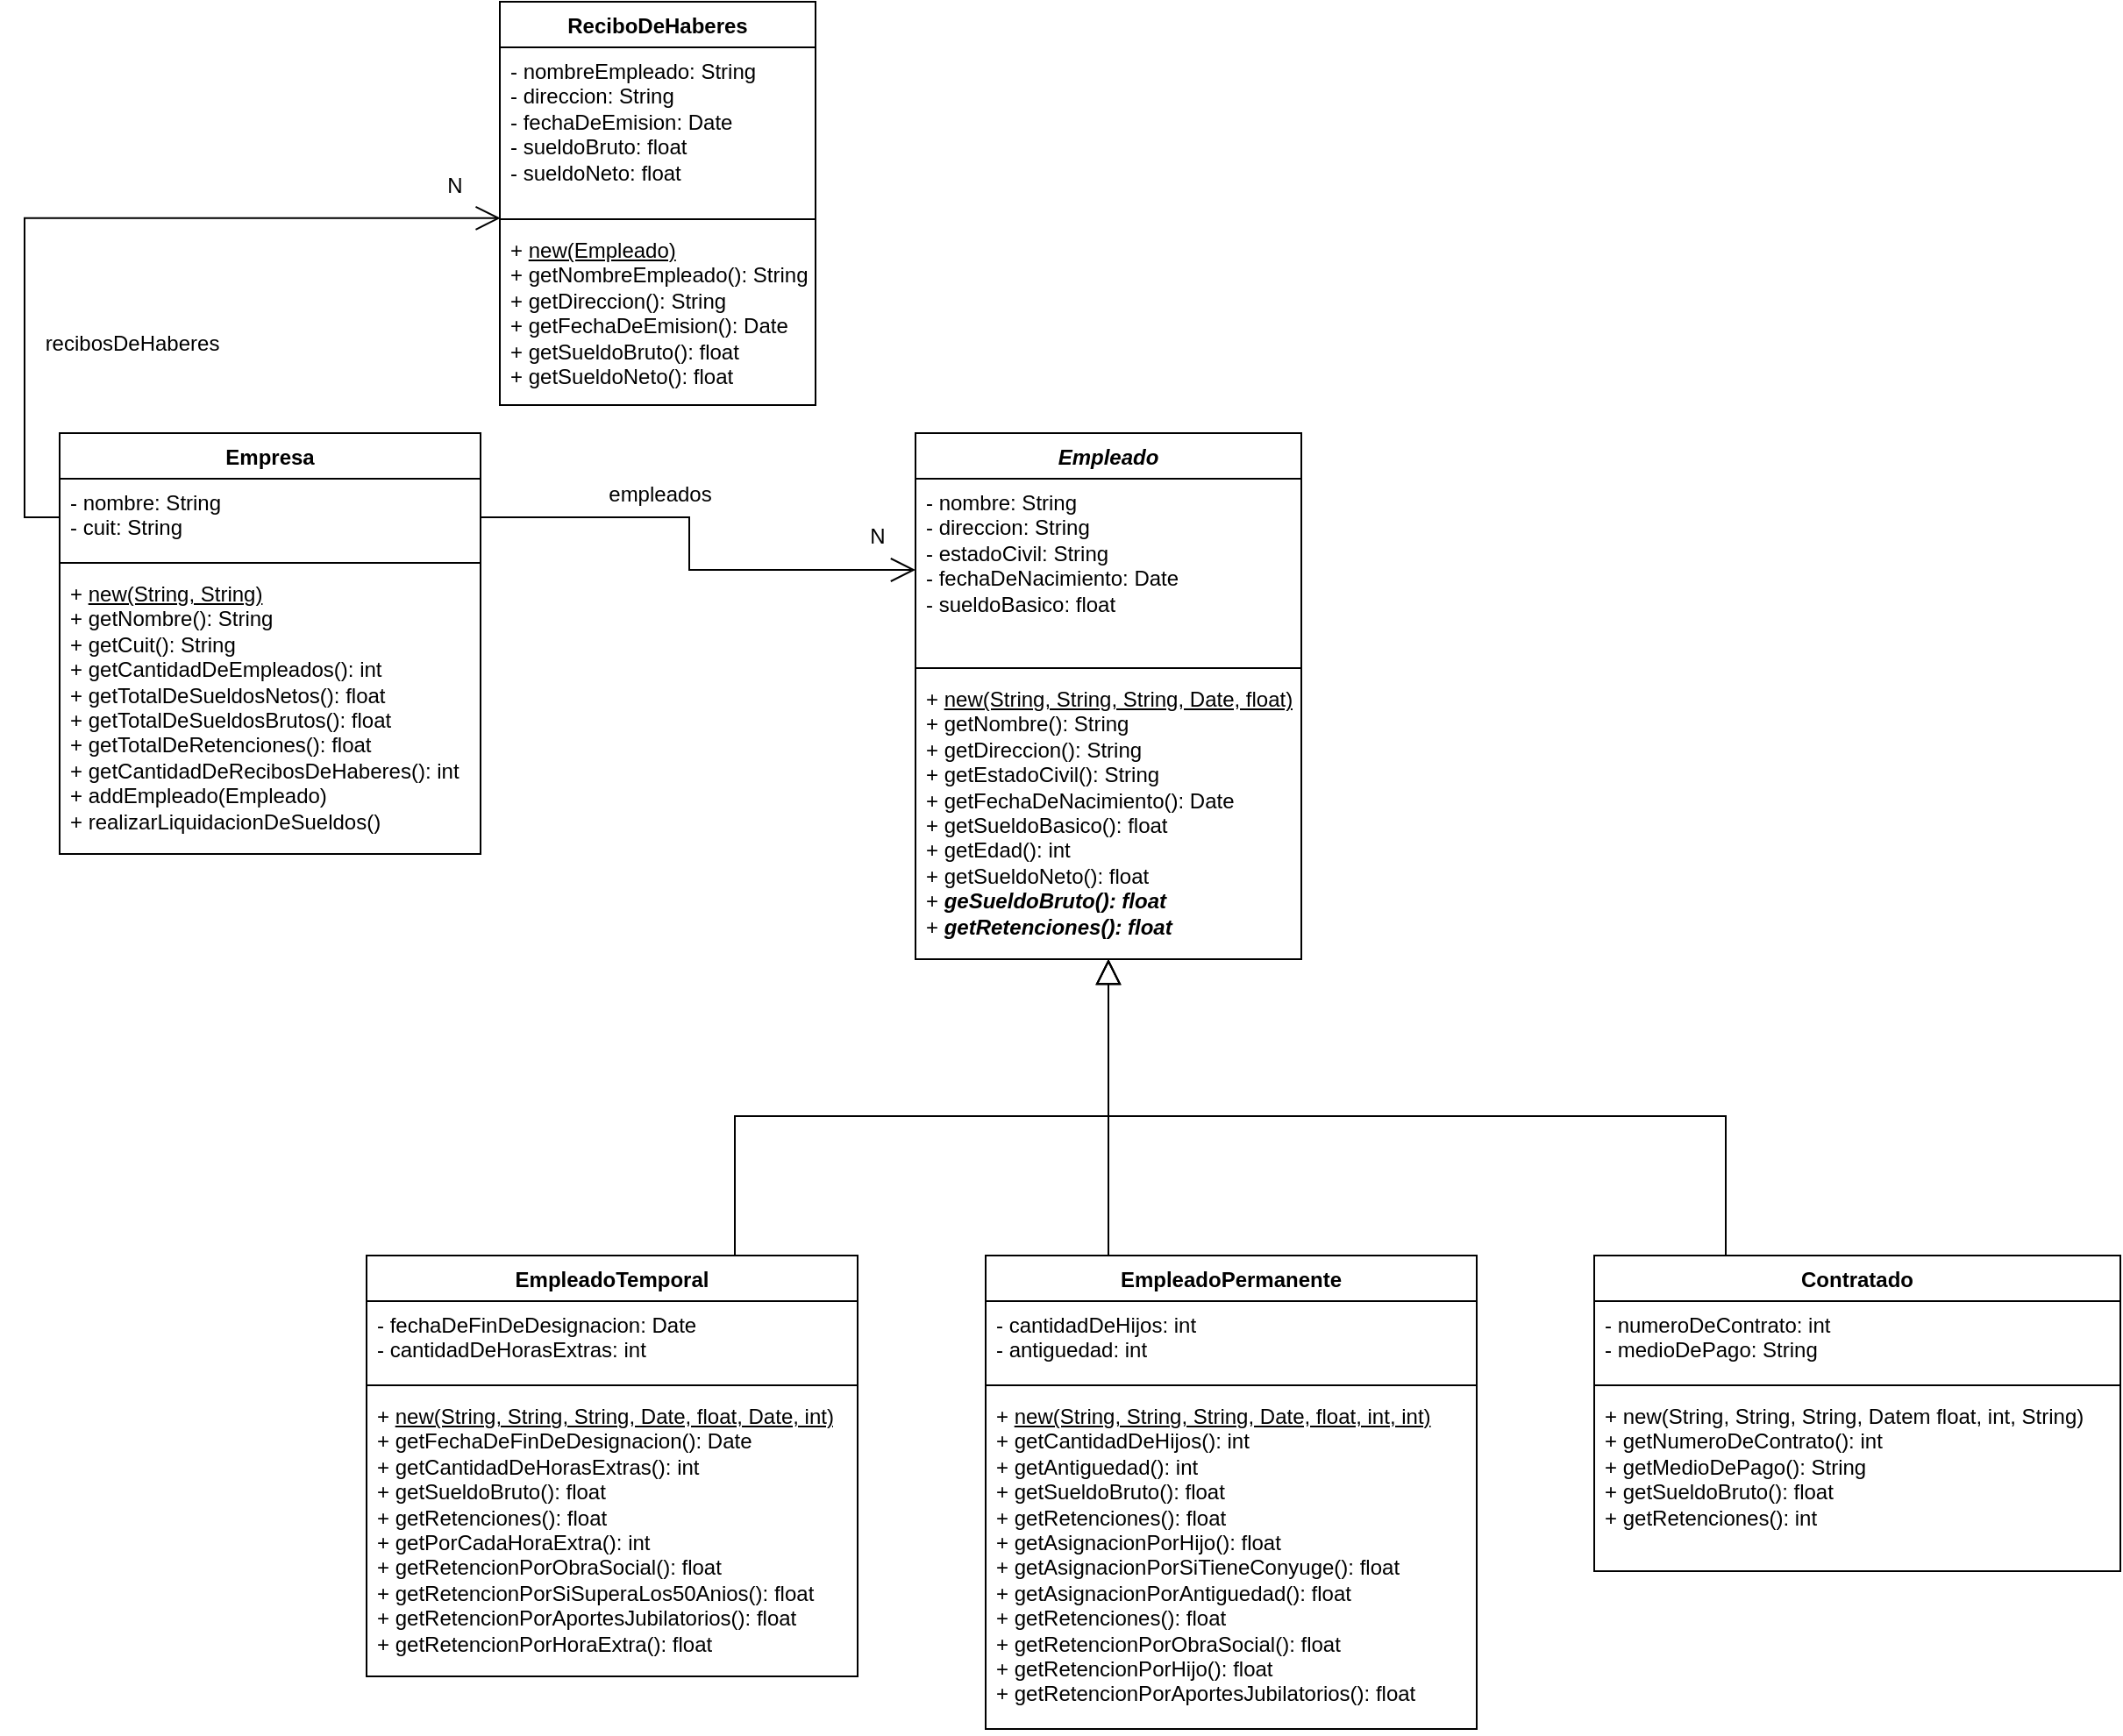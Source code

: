 <mxfile version="26.2.13">
  <diagram name="Página-1" id="mZQW4fi0oKs5TE2i5J2t">
    <mxGraphModel dx="1044" dy="580" grid="1" gridSize="10" guides="1" tooltips="1" connect="1" arrows="1" fold="1" page="1" pageScale="1" pageWidth="827" pageHeight="1169" math="0" shadow="0">
      <root>
        <mxCell id="0" />
        <mxCell id="1" parent="0" />
        <mxCell id="La2GDN7J3TuxR0nn211_-1" value="Empresa" style="swimlane;fontStyle=1;align=center;verticalAlign=top;childLayout=stackLayout;horizontal=1;startSize=26;horizontalStack=0;resizeParent=1;resizeParentMax=0;resizeLast=0;collapsible=1;marginBottom=0;whiteSpace=wrap;html=1;" parent="1" vertex="1">
          <mxGeometry x="45" y="289" width="240" height="240" as="geometry" />
        </mxCell>
        <mxCell id="La2GDN7J3TuxR0nn211_-2" value="- nombre: String&lt;div&gt;- cuit: String&lt;/div&gt;" style="text;strokeColor=none;fillColor=none;align=left;verticalAlign=top;spacingLeft=4;spacingRight=4;overflow=hidden;rotatable=0;points=[[0,0.5],[1,0.5]];portConstraint=eastwest;whiteSpace=wrap;html=1;" parent="La2GDN7J3TuxR0nn211_-1" vertex="1">
          <mxGeometry y="26" width="240" height="44" as="geometry" />
        </mxCell>
        <mxCell id="La2GDN7J3TuxR0nn211_-3" value="" style="line;strokeWidth=1;fillColor=none;align=left;verticalAlign=middle;spacingTop=-1;spacingLeft=3;spacingRight=3;rotatable=0;labelPosition=right;points=[];portConstraint=eastwest;strokeColor=inherit;" parent="La2GDN7J3TuxR0nn211_-1" vertex="1">
          <mxGeometry y="70" width="240" height="8" as="geometry" />
        </mxCell>
        <mxCell id="La2GDN7J3TuxR0nn211_-4" value="+ &lt;u&gt;new(String, String)&lt;/u&gt;&lt;div&gt;+ getNombre(): String&lt;/div&gt;&lt;div&gt;+ getCuit(): String&lt;/div&gt;&lt;div&gt;+ getCantidadDeEmpleados(): int&lt;/div&gt;&lt;div&gt;+ getTotalDeSueldosNetos(): float&lt;/div&gt;&lt;div&gt;+ getTotalDeSueldosBrutos(): float&lt;/div&gt;&lt;div&gt;+ getTotalDeRetenciones(): float&lt;/div&gt;&lt;div&gt;+ getCantidadDeRecibosDeHaberes(): int&lt;/div&gt;&lt;div&gt;+ addEmpleado(Empleado)&lt;/div&gt;&lt;div&gt;+ realizarLiquidacionDeSueldos()&lt;/div&gt;&lt;div&gt;&lt;br&gt;&lt;/div&gt;" style="text;strokeColor=none;fillColor=none;align=left;verticalAlign=top;spacingLeft=4;spacingRight=4;overflow=hidden;rotatable=0;points=[[0,0.5],[1,0.5]];portConstraint=eastwest;whiteSpace=wrap;html=1;" parent="La2GDN7J3TuxR0nn211_-1" vertex="1">
          <mxGeometry y="78" width="240" height="162" as="geometry" />
        </mxCell>
        <mxCell id="La2GDN7J3TuxR0nn211_-5" value="&lt;i&gt;Empleado&lt;/i&gt;" style="swimlane;fontStyle=1;align=center;verticalAlign=top;childLayout=stackLayout;horizontal=1;startSize=26;horizontalStack=0;resizeParent=1;resizeParentMax=0;resizeLast=0;collapsible=1;marginBottom=0;whiteSpace=wrap;html=1;" parent="1" vertex="1">
          <mxGeometry x="533" y="289" width="220" height="300" as="geometry" />
        </mxCell>
        <mxCell id="La2GDN7J3TuxR0nn211_-6" value="- nombre: String&lt;div&gt;- direccion: String&lt;/div&gt;&lt;div&gt;- estadoCivil: String&lt;/div&gt;&lt;div&gt;- fechaDeNacimiento: Date&lt;/div&gt;&lt;div&gt;- sueldoBasico: float&lt;/div&gt;" style="text;strokeColor=none;fillColor=none;align=left;verticalAlign=top;spacingLeft=4;spacingRight=4;overflow=hidden;rotatable=0;points=[[0,0.5],[1,0.5]];portConstraint=eastwest;whiteSpace=wrap;html=1;" parent="La2GDN7J3TuxR0nn211_-5" vertex="1">
          <mxGeometry y="26" width="220" height="104" as="geometry" />
        </mxCell>
        <mxCell id="La2GDN7J3TuxR0nn211_-7" value="" style="line;strokeWidth=1;fillColor=none;align=left;verticalAlign=middle;spacingTop=-1;spacingLeft=3;spacingRight=3;rotatable=0;labelPosition=right;points=[];portConstraint=eastwest;strokeColor=inherit;" parent="La2GDN7J3TuxR0nn211_-5" vertex="1">
          <mxGeometry y="130" width="220" height="8" as="geometry" />
        </mxCell>
        <mxCell id="La2GDN7J3TuxR0nn211_-8" value="+ &lt;u&gt;new(String, String, String, Date, float)&lt;/u&gt;&lt;div&gt;+ getNombre(): String&lt;/div&gt;&lt;div&gt;+ getDireccion(): String&lt;/div&gt;&lt;div&gt;+ getEstadoCivil(): String&lt;/div&gt;&lt;div&gt;+ getFechaDeNacimiento(): Date&lt;/div&gt;&lt;div&gt;+ getSueldoBasico(): float&lt;/div&gt;&lt;div&gt;+ getEdad(): int&lt;/div&gt;&lt;div&gt;+ getSueldoNeto(): float&lt;/div&gt;&lt;div&gt;+ &lt;b&gt;&lt;i&gt;geSueldoBruto(): float&lt;/i&gt;&lt;/b&gt;&lt;/div&gt;&lt;div&gt;+ &lt;i&gt;&lt;b&gt;getRetenciones(): float&lt;/b&gt;&lt;/i&gt;&lt;/div&gt;" style="text;strokeColor=none;fillColor=none;align=left;verticalAlign=top;spacingLeft=4;spacingRight=4;overflow=hidden;rotatable=0;points=[[0,0.5],[1,0.5]];portConstraint=eastwest;whiteSpace=wrap;html=1;" parent="La2GDN7J3TuxR0nn211_-5" vertex="1">
          <mxGeometry y="138" width="220" height="162" as="geometry" />
        </mxCell>
        <mxCell id="La2GDN7J3TuxR0nn211_-10" value="empleados" style="text;html=1;align=center;verticalAlign=middle;resizable=0;points=[];autosize=1;strokeColor=none;fillColor=none;" parent="1" vertex="1">
          <mxGeometry x="347" y="309" width="80" height="30" as="geometry" />
        </mxCell>
        <mxCell id="La2GDN7J3TuxR0nn211_-15" style="edgeStyle=orthogonalEdgeStyle;rounded=0;orthogonalLoop=1;jettySize=auto;html=1;exitX=1;exitY=0.5;exitDx=0;exitDy=0;endSize=12;endArrow=open;endFill=0;" parent="1" source="La2GDN7J3TuxR0nn211_-2" target="La2GDN7J3TuxR0nn211_-6" edge="1">
          <mxGeometry relative="1" as="geometry" />
        </mxCell>
        <mxCell id="La2GDN7J3TuxR0nn211_-16" value="N" style="text;html=1;align=center;verticalAlign=middle;resizable=0;points=[];autosize=1;strokeColor=none;fillColor=none;" parent="1" vertex="1">
          <mxGeometry x="496" y="333" width="30" height="30" as="geometry" />
        </mxCell>
        <mxCell id="La2GDN7J3TuxR0nn211_-26" style="edgeStyle=orthogonalEdgeStyle;rounded=0;orthogonalLoop=1;jettySize=auto;html=1;exitX=0.75;exitY=0;exitDx=0;exitDy=0;endArrow=block;endFill=0;endSize=12;" parent="1" source="La2GDN7J3TuxR0nn211_-17" target="La2GDN7J3TuxR0nn211_-5" edge="1">
          <mxGeometry relative="1" as="geometry" />
        </mxCell>
        <mxCell id="La2GDN7J3TuxR0nn211_-17" value="EmpleadoTemporal" style="swimlane;fontStyle=1;align=center;verticalAlign=top;childLayout=stackLayout;horizontal=1;startSize=26;horizontalStack=0;resizeParent=1;resizeParentMax=0;resizeLast=0;collapsible=1;marginBottom=0;whiteSpace=wrap;html=1;" parent="1" vertex="1">
          <mxGeometry x="220" y="758" width="280" height="240" as="geometry" />
        </mxCell>
        <mxCell id="La2GDN7J3TuxR0nn211_-18" value="- fechaDeFinDeDesignacion: Date&lt;div&gt;- cantidadDeHorasExtras: int&lt;/div&gt;" style="text;strokeColor=none;fillColor=none;align=left;verticalAlign=top;spacingLeft=4;spacingRight=4;overflow=hidden;rotatable=0;points=[[0,0.5],[1,0.5]];portConstraint=eastwest;whiteSpace=wrap;html=1;" parent="La2GDN7J3TuxR0nn211_-17" vertex="1">
          <mxGeometry y="26" width="280" height="44" as="geometry" />
        </mxCell>
        <mxCell id="La2GDN7J3TuxR0nn211_-19" value="" style="line;strokeWidth=1;fillColor=none;align=left;verticalAlign=middle;spacingTop=-1;spacingLeft=3;spacingRight=3;rotatable=0;labelPosition=right;points=[];portConstraint=eastwest;strokeColor=inherit;" parent="La2GDN7J3TuxR0nn211_-17" vertex="1">
          <mxGeometry y="70" width="280" height="8" as="geometry" />
        </mxCell>
        <mxCell id="La2GDN7J3TuxR0nn211_-20" value="+ &lt;u&gt;new(String, String, String, Date, float, Date, int)&lt;/u&gt;&lt;div&gt;+ getFechaDeFinDeDesignacion(): Date&lt;/div&gt;&lt;div&gt;+ getCantidadDeHorasExtras(): int&lt;/div&gt;&lt;div&gt;+ getSueldoBruto(): float&lt;/div&gt;&lt;div&gt;+ getRetenciones(): float&lt;/div&gt;&lt;div&gt;+ getPorCadaHoraExtra(): int&lt;/div&gt;&lt;div&gt;+ getRetencionPorObraSocial(): float&lt;/div&gt;&lt;div&gt;+ getRetencionPorSiSuperaLos50Anios(): float&lt;/div&gt;&lt;div&gt;+ getRetencionPorAportesJubilatorios(): float&lt;/div&gt;&lt;div&gt;+ getRetencionPorHoraExtra(): float&lt;/div&gt;&lt;div&gt;&lt;br&gt;&lt;/div&gt;" style="text;strokeColor=none;fillColor=none;align=left;verticalAlign=top;spacingLeft=4;spacingRight=4;overflow=hidden;rotatable=0;points=[[0,0.5],[1,0.5]];portConstraint=eastwest;whiteSpace=wrap;html=1;" parent="La2GDN7J3TuxR0nn211_-17" vertex="1">
          <mxGeometry y="78" width="280" height="162" as="geometry" />
        </mxCell>
        <mxCell id="La2GDN7J3TuxR0nn211_-27" style="edgeStyle=orthogonalEdgeStyle;rounded=0;orthogonalLoop=1;jettySize=auto;html=1;exitX=0.25;exitY=0;exitDx=0;exitDy=0;endArrow=block;endFill=0;endSize=12;" parent="1" source="La2GDN7J3TuxR0nn211_-21" target="La2GDN7J3TuxR0nn211_-5" edge="1">
          <mxGeometry relative="1" as="geometry" />
        </mxCell>
        <mxCell id="La2GDN7J3TuxR0nn211_-21" value="EmpleadoPermanente" style="swimlane;fontStyle=1;align=center;verticalAlign=top;childLayout=stackLayout;horizontal=1;startSize=26;horizontalStack=0;resizeParent=1;resizeParentMax=0;resizeLast=0;collapsible=1;marginBottom=0;whiteSpace=wrap;html=1;" parent="1" vertex="1">
          <mxGeometry x="573" y="758" width="280" height="270" as="geometry" />
        </mxCell>
        <mxCell id="La2GDN7J3TuxR0nn211_-22" value="- cantidadDeHijos: int&lt;div&gt;- antiguedad: int&lt;/div&gt;" style="text;strokeColor=none;fillColor=none;align=left;verticalAlign=top;spacingLeft=4;spacingRight=4;overflow=hidden;rotatable=0;points=[[0,0.5],[1,0.5]];portConstraint=eastwest;whiteSpace=wrap;html=1;" parent="La2GDN7J3TuxR0nn211_-21" vertex="1">
          <mxGeometry y="26" width="280" height="44" as="geometry" />
        </mxCell>
        <mxCell id="La2GDN7J3TuxR0nn211_-23" value="" style="line;strokeWidth=1;fillColor=none;align=left;verticalAlign=middle;spacingTop=-1;spacingLeft=3;spacingRight=3;rotatable=0;labelPosition=right;points=[];portConstraint=eastwest;strokeColor=inherit;" parent="La2GDN7J3TuxR0nn211_-21" vertex="1">
          <mxGeometry y="70" width="280" height="8" as="geometry" />
        </mxCell>
        <mxCell id="La2GDN7J3TuxR0nn211_-24" value="+ &lt;u&gt;new(String, String, String, Date, float, int, int)&lt;/u&gt;&lt;div&gt;&lt;div&gt;+ getCantidadDeHijos(): int&lt;/div&gt;&lt;div&gt;+ getAntiguedad(): int&lt;/div&gt;&lt;div&gt;+ getSueldoBruto(): float&lt;/div&gt;&lt;div&gt;+ getRetenciones(): float&lt;/div&gt;&lt;div&gt;+ getAsignacionPorHijo(): float&lt;/div&gt;&lt;div&gt;+ getAsignacionPorSiTieneConyuge(): float&lt;/div&gt;&lt;div&gt;+ getAsignacionPorAntiguedad(): float&lt;/div&gt;&lt;/div&gt;&lt;div&gt;+ getRetenciones(): float&lt;/div&gt;&lt;div&gt;+ getRetencionPorObraSocial(): float&lt;/div&gt;&lt;div&gt;+ getRetencionPorHijo(): float&lt;/div&gt;&lt;div&gt;+ getRetencionPorAportesJubilatorios(): float&lt;/div&gt;" style="text;strokeColor=none;fillColor=none;align=left;verticalAlign=top;spacingLeft=4;spacingRight=4;overflow=hidden;rotatable=0;points=[[0,0.5],[1,0.5]];portConstraint=eastwest;whiteSpace=wrap;html=1;" parent="La2GDN7J3TuxR0nn211_-21" vertex="1">
          <mxGeometry y="78" width="280" height="192" as="geometry" />
        </mxCell>
        <mxCell id="La2GDN7J3TuxR0nn211_-28" value="ReciboDeHaberes" style="swimlane;fontStyle=1;align=center;verticalAlign=top;childLayout=stackLayout;horizontal=1;startSize=26;horizontalStack=0;resizeParent=1;resizeParentMax=0;resizeLast=0;collapsible=1;marginBottom=0;whiteSpace=wrap;html=1;" parent="1" vertex="1">
          <mxGeometry x="296" y="43" width="180" height="230" as="geometry" />
        </mxCell>
        <mxCell id="La2GDN7J3TuxR0nn211_-29" value="- nombreEmpleado: String&lt;div&gt;- direccion: String&lt;/div&gt;&lt;div&gt;- fechaDeEmision: Date&lt;/div&gt;&lt;div&gt;- sueldoBruto: float&lt;/div&gt;&lt;div&gt;- sueldoNeto: float&lt;/div&gt;" style="text;strokeColor=none;fillColor=none;align=left;verticalAlign=top;spacingLeft=4;spacingRight=4;overflow=hidden;rotatable=0;points=[[0,0.5],[1,0.5]];portConstraint=eastwest;whiteSpace=wrap;html=1;" parent="La2GDN7J3TuxR0nn211_-28" vertex="1">
          <mxGeometry y="26" width="180" height="94" as="geometry" />
        </mxCell>
        <mxCell id="La2GDN7J3TuxR0nn211_-30" value="" style="line;strokeWidth=1;fillColor=none;align=left;verticalAlign=middle;spacingTop=-1;spacingLeft=3;spacingRight=3;rotatable=0;labelPosition=right;points=[];portConstraint=eastwest;strokeColor=inherit;" parent="La2GDN7J3TuxR0nn211_-28" vertex="1">
          <mxGeometry y="120" width="180" height="8" as="geometry" />
        </mxCell>
        <mxCell id="La2GDN7J3TuxR0nn211_-31" value="+ &lt;u&gt;new(Empleado)&lt;/u&gt;&lt;div&gt;+ getNombreEmpleado(): String&lt;/div&gt;&lt;div&gt;+ getDireccion(): String&lt;/div&gt;&lt;div&gt;+ getFechaDeEmision(): Date&lt;/div&gt;&lt;div&gt;+ getSueldoBruto(): float&lt;/div&gt;&lt;div&gt;+ getSueldoNeto(): float&lt;/div&gt;" style="text;strokeColor=none;fillColor=none;align=left;verticalAlign=top;spacingLeft=4;spacingRight=4;overflow=hidden;rotatable=0;points=[[0,0.5],[1,0.5]];portConstraint=eastwest;whiteSpace=wrap;html=1;" parent="La2GDN7J3TuxR0nn211_-28" vertex="1">
          <mxGeometry y="128" width="180" height="102" as="geometry" />
        </mxCell>
        <mxCell id="La2GDN7J3TuxR0nn211_-32" style="edgeStyle=orthogonalEdgeStyle;rounded=0;orthogonalLoop=1;jettySize=auto;html=1;exitX=0;exitY=0.5;exitDx=0;exitDy=0;entryX=0.002;entryY=1.036;entryDx=0;entryDy=0;entryPerimeter=0;endArrow=open;endFill=0;endSize=12;" parent="1" source="La2GDN7J3TuxR0nn211_-2" target="La2GDN7J3TuxR0nn211_-29" edge="1">
          <mxGeometry relative="1" as="geometry" />
        </mxCell>
        <mxCell id="La2GDN7J3TuxR0nn211_-33" value="N" style="text;html=1;align=center;verticalAlign=middle;resizable=0;points=[];autosize=1;strokeColor=none;fillColor=none;" parent="1" vertex="1">
          <mxGeometry x="255" y="133" width="30" height="30" as="geometry" />
        </mxCell>
        <mxCell id="La2GDN7J3TuxR0nn211_-34" value="recibosDeHaberes" style="text;html=1;align=center;verticalAlign=middle;resizable=0;points=[];autosize=1;strokeColor=none;fillColor=none;" parent="1" vertex="1">
          <mxGeometry x="26" y="223" width="120" height="30" as="geometry" />
        </mxCell>
        <mxCell id="uDLKchhXDwje42bqczU5-5" style="edgeStyle=orthogonalEdgeStyle;rounded=0;orthogonalLoop=1;jettySize=auto;html=1;exitX=0.25;exitY=0;exitDx=0;exitDy=0;endArrow=block;endFill=0;endSize=12;" edge="1" parent="1" source="uDLKchhXDwje42bqczU5-1" target="La2GDN7J3TuxR0nn211_-5">
          <mxGeometry relative="1" as="geometry">
            <mxPoint x="750" y="640" as="targetPoint" />
          </mxGeometry>
        </mxCell>
        <mxCell id="uDLKchhXDwje42bqczU5-1" value="Contratado" style="swimlane;fontStyle=1;align=center;verticalAlign=top;childLayout=stackLayout;horizontal=1;startSize=26;horizontalStack=0;resizeParent=1;resizeParentMax=0;resizeLast=0;collapsible=1;marginBottom=0;whiteSpace=wrap;html=1;" vertex="1" parent="1">
          <mxGeometry x="920" y="758" width="300" height="180" as="geometry" />
        </mxCell>
        <mxCell id="uDLKchhXDwje42bqczU5-2" value="- numeroDeContrato: int&lt;div&gt;- medioDePago: String&lt;/div&gt;" style="text;strokeColor=none;fillColor=none;align=left;verticalAlign=top;spacingLeft=4;spacingRight=4;overflow=hidden;rotatable=0;points=[[0,0.5],[1,0.5]];portConstraint=eastwest;whiteSpace=wrap;html=1;" vertex="1" parent="uDLKchhXDwje42bqczU5-1">
          <mxGeometry y="26" width="300" height="44" as="geometry" />
        </mxCell>
        <mxCell id="uDLKchhXDwje42bqczU5-3" value="" style="line;strokeWidth=1;fillColor=none;align=left;verticalAlign=middle;spacingTop=-1;spacingLeft=3;spacingRight=3;rotatable=0;labelPosition=right;points=[];portConstraint=eastwest;strokeColor=inherit;" vertex="1" parent="uDLKchhXDwje42bqczU5-1">
          <mxGeometry y="70" width="300" height="8" as="geometry" />
        </mxCell>
        <mxCell id="uDLKchhXDwje42bqczU5-4" value="+ new(String, String, String, Datem float, int, String)&lt;div&gt;+ getNumeroDeContrato(): int&lt;/div&gt;&lt;div&gt;+ getMedioDePago(): String&lt;/div&gt;&lt;div&gt;+ getSueldoBruto(): float&lt;/div&gt;&lt;div&gt;+ getRetenciones(): int&lt;/div&gt;" style="text;strokeColor=none;fillColor=none;align=left;verticalAlign=top;spacingLeft=4;spacingRight=4;overflow=hidden;rotatable=0;points=[[0,0.5],[1,0.5]];portConstraint=eastwest;whiteSpace=wrap;html=1;" vertex="1" parent="uDLKchhXDwje42bqczU5-1">
          <mxGeometry y="78" width="300" height="102" as="geometry" />
        </mxCell>
      </root>
    </mxGraphModel>
  </diagram>
</mxfile>
